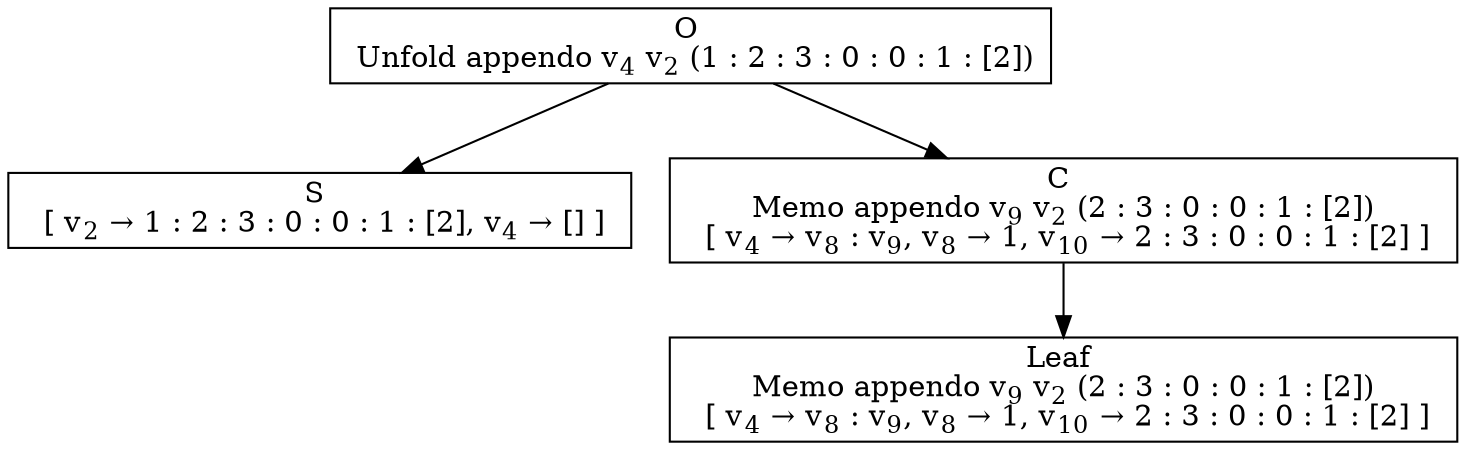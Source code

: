 digraph {
    graph [rankdir=TB
          ,bgcolor=transparent];
    node [shape=box
         ,fillcolor=white
         ,style=filled];
    0 [label=<O <BR/> Unfold appendo v<SUB>4</SUB> v<SUB>2</SUB> (1 : 2 : 3 : 0 : 0 : 1 : [2])>];
    1 [label=<S <BR/>  [ v<SUB>2</SUB> &rarr; 1 : 2 : 3 : 0 : 0 : 1 : [2], v<SUB>4</SUB> &rarr; [] ] >];
    2 [label=<C <BR/> Memo appendo v<SUB>9</SUB> v<SUB>2</SUB> (2 : 3 : 0 : 0 : 1 : [2]) <BR/>  [ v<SUB>4</SUB> &rarr; v<SUB>8</SUB> : v<SUB>9</SUB>, v<SUB>8</SUB> &rarr; 1, v<SUB>10</SUB> &rarr; 2 : 3 : 0 : 0 : 1 : [2] ] >];
    3 [label=<Leaf <BR/> Memo appendo v<SUB>9</SUB> v<SUB>2</SUB> (2 : 3 : 0 : 0 : 1 : [2]) <BR/>  [ v<SUB>4</SUB> &rarr; v<SUB>8</SUB> : v<SUB>9</SUB>, v<SUB>8</SUB> &rarr; 1, v<SUB>10</SUB> &rarr; 2 : 3 : 0 : 0 : 1 : [2] ] >];
    0 -> 1 [label=""];
    0 -> 2 [label=""];
    2 -> 3 [label=""];
}